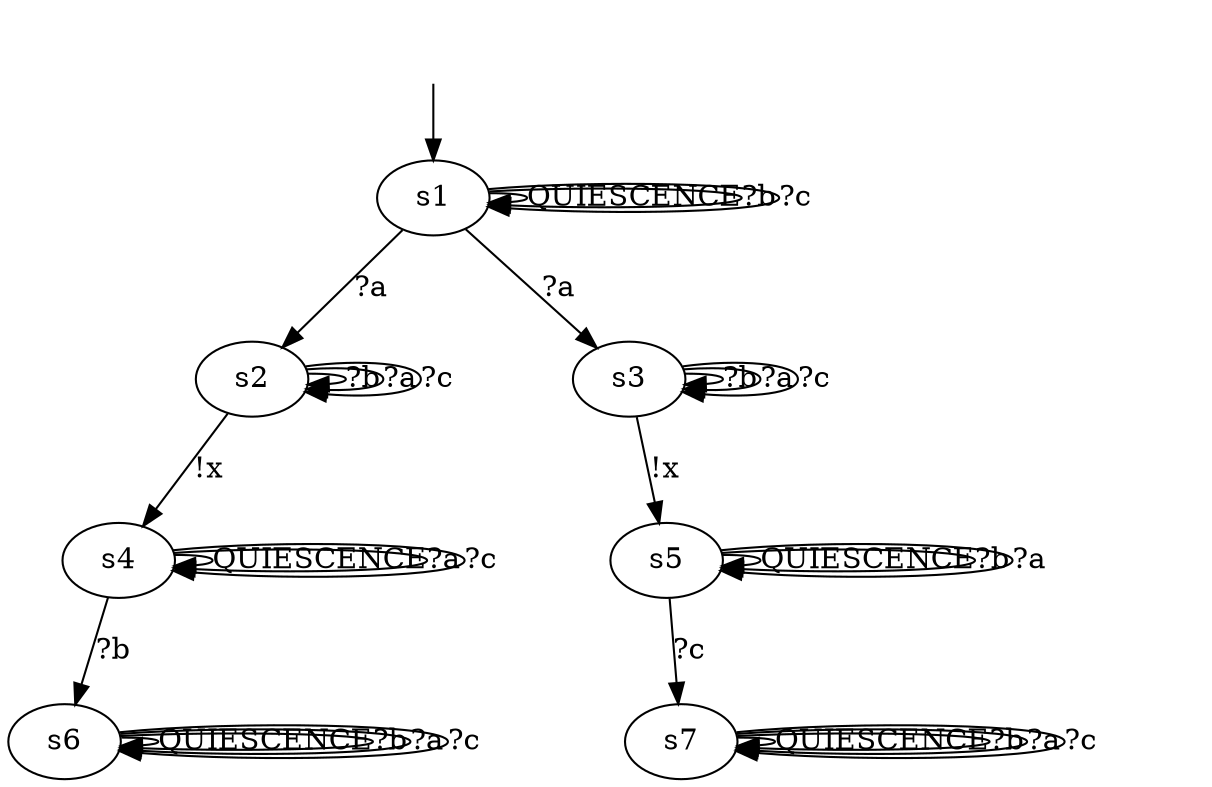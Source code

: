 digraph "../../DotModels/Iolts/ioco/07_ioco_P" {
s1 [label=s1];
s2 [label=s2];
s3 [label=s3];
s4 [label=s4];
s5 [label=s5];
s6 [label=s6];
s7 [label=s7];
s1 -> s1  [label=QUIESCENCE];
s1 -> s3  [label="?a"];
s1 -> s2  [label="?a"];
s1 -> s1  [label="?b"];
s1 -> s1  [label="?c"];
s2 -> s4  [label="!x"];
s2 -> s2  [label="?b"];
s2 -> s2  [label="?a"];
s2 -> s2  [label="?c"];
s3 -> s5  [label="!x"];
s3 -> s3  [label="?b"];
s3 -> s3  [label="?a"];
s3 -> s3  [label="?c"];
s4 -> s4  [label=QUIESCENCE];
s4 -> s6  [label="?b"];
s4 -> s4  [label="?a"];
s4 -> s4  [label="?c"];
s5 -> s5  [label=QUIESCENCE];
s5 -> s7  [label="?c"];
s5 -> s5  [label="?b"];
s5 -> s5  [label="?a"];
s6 -> s6  [label=QUIESCENCE];
s6 -> s6  [label="?b"];
s6 -> s6  [label="?a"];
s6 -> s6  [label="?c"];
s7 -> s7  [label=QUIESCENCE];
s7 -> s7  [label="?b"];
s7 -> s7  [label="?a"];
s7 -> s7  [label="?c"];
__start0 [label="", shape=none];
__start0 -> s1  [label=""];
}
